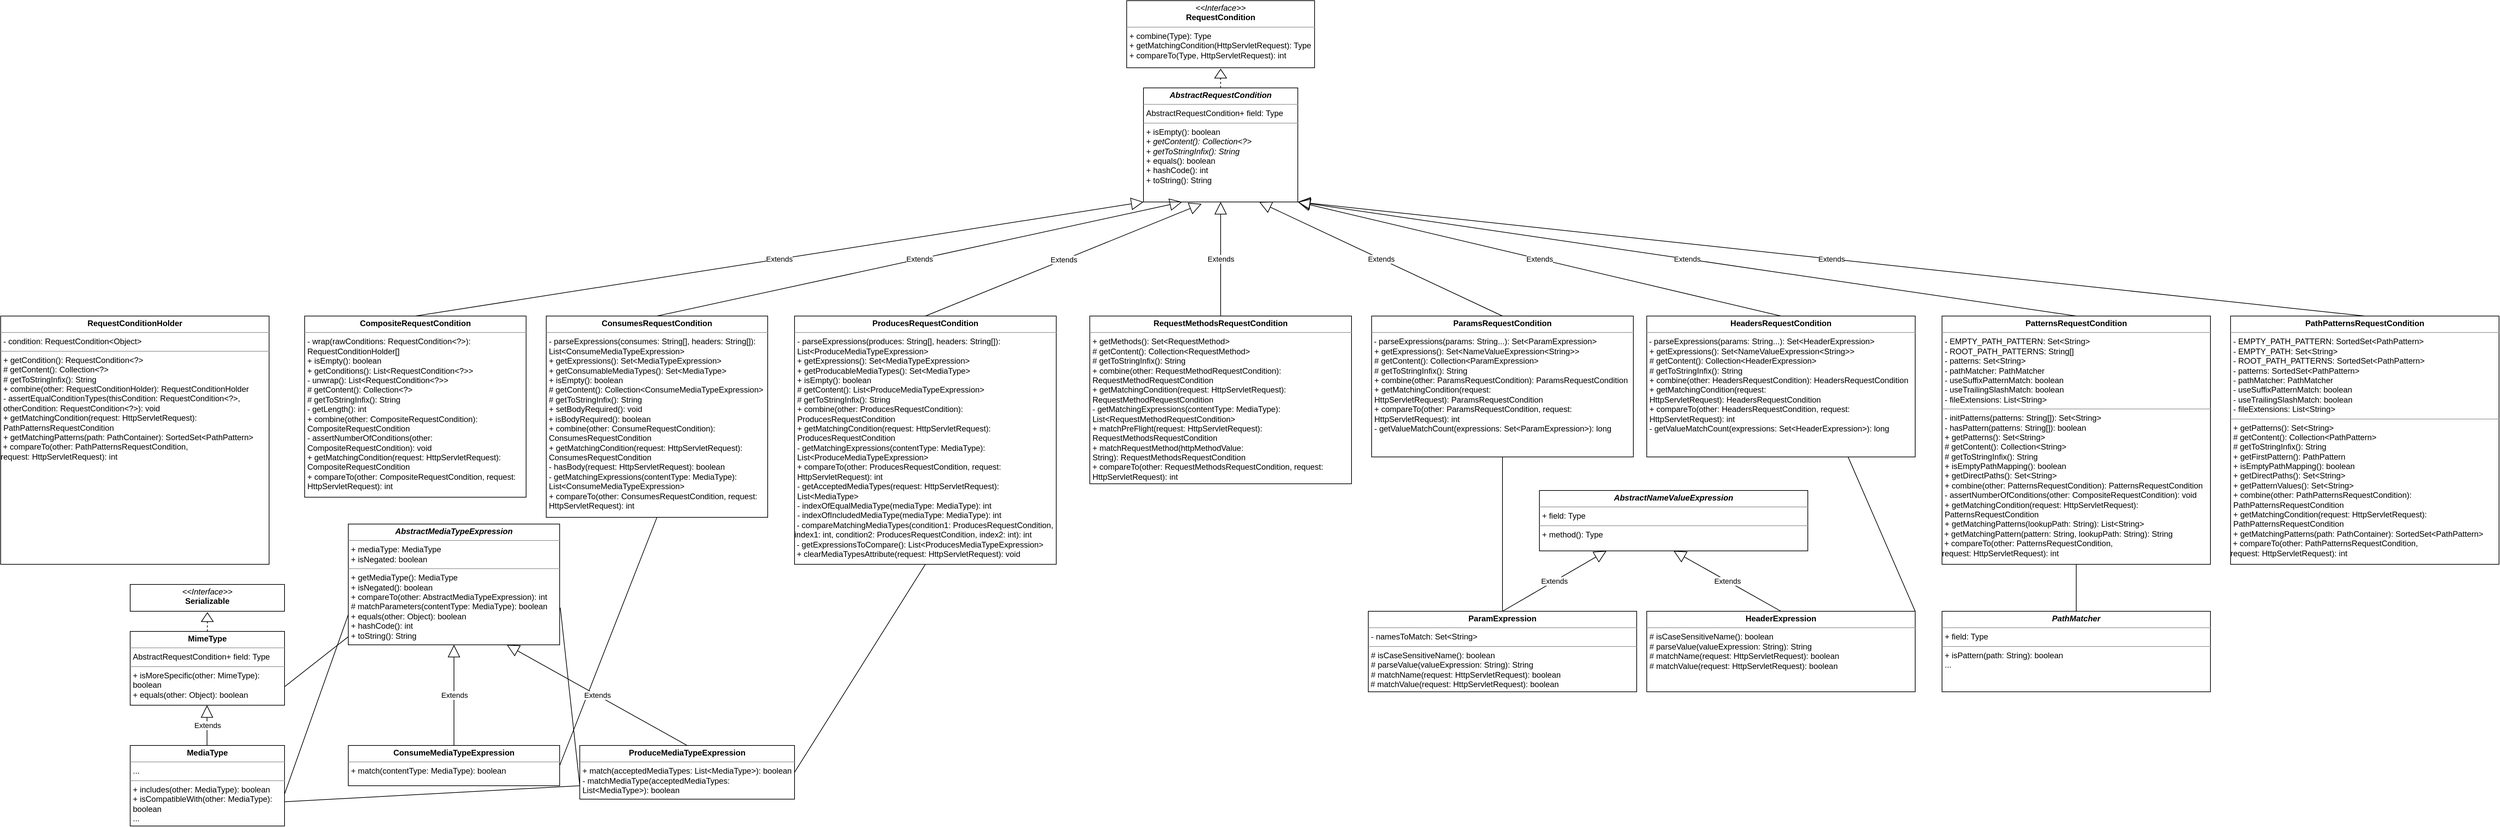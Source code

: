 <mxfile version="21.1.5" type="github">
  <diagram id="C5RBs43oDa-KdzZeNtuy" name="Page-1">
    <mxGraphModel dx="1827" dy="554" grid="1" gridSize="10" guides="1" tooltips="1" connect="1" arrows="1" fold="1" page="1" pageScale="1" pageWidth="827" pageHeight="1169" math="0" shadow="0">
      <root>
        <mxCell id="WIyWlLk6GJQsqaUBKTNV-0" />
        <mxCell id="WIyWlLk6GJQsqaUBKTNV-1" parent="WIyWlLk6GJQsqaUBKTNV-0" />
        <mxCell id="_jQ9eD4qekJZtNcQ8m0i-5" value="&lt;p style=&quot;margin:0px;margin-top:4px;text-align:center;&quot;&gt;&lt;i&gt;&amp;lt;&amp;lt;Interface&amp;gt;&amp;gt;&lt;/i&gt;&lt;br&gt;&lt;b&gt;RequestCondition&lt;/b&gt;&lt;/p&gt;&lt;hr size=&quot;1&quot;&gt;&lt;p style=&quot;margin:0px;margin-left:4px;&quot;&gt;+ combine(Type): Type&lt;br&gt;+&amp;nbsp;getMatchingCondition&lt;span style=&quot;background-color: initial;&quot;&gt;(HttpServletRequest): Type&lt;/span&gt;&lt;/p&gt;&lt;p style=&quot;margin:0px;margin-left:4px;&quot;&gt;&lt;span style=&quot;background-color: initial;&quot;&gt;+&amp;nbsp;&lt;/span&gt;compareTo(Type, HttpServletRequest): int&lt;/p&gt;" style="verticalAlign=top;align=left;overflow=fill;fontSize=12;fontFamily=Helvetica;html=1;whiteSpace=wrap;" vertex="1" parent="WIyWlLk6GJQsqaUBKTNV-1">
          <mxGeometry x="1065" y="20" width="280" height="100" as="geometry" />
        </mxCell>
        <mxCell id="_jQ9eD4qekJZtNcQ8m0i-7" value="" style="triangle;whiteSpace=wrap;html=1;rotation=-90;" vertex="1" parent="WIyWlLk6GJQsqaUBKTNV-1">
          <mxGeometry x="1198.43" y="120" width="13.13" height="17.5" as="geometry" />
        </mxCell>
        <mxCell id="_jQ9eD4qekJZtNcQ8m0i-11" value="" style="endArrow=none;dashed=1;html=1;rounded=0;entryX=0;entryY=0.5;entryDx=0;entryDy=0;" edge="1" parent="WIyWlLk6GJQsqaUBKTNV-1" target="_jQ9eD4qekJZtNcQ8m0i-7">
          <mxGeometry width="50" height="50" relative="1" as="geometry">
            <mxPoint x="1205" y="180" as="sourcePoint" />
            <mxPoint x="1215" y="170" as="targetPoint" />
          </mxGeometry>
        </mxCell>
        <mxCell id="_jQ9eD4qekJZtNcQ8m0i-12" value="&lt;p style=&quot;margin:0px;margin-top:4px;text-align:center;&quot;&gt;&lt;b&gt;&lt;i&gt;AbstractRequestCondition&lt;/i&gt;&lt;/b&gt;&lt;/p&gt;&lt;hr size=&quot;1&quot;&gt;&lt;p style=&quot;margin:0px;margin-left:4px;&quot;&gt;AbstractRequestCondition+ field: Type&lt;/p&gt;&lt;hr size=&quot;1&quot;&gt;&lt;p style=&quot;margin:0px;margin-left:4px;&quot;&gt;+&amp;nbsp;isEmpty&lt;span style=&quot;background-color: initial;&quot;&gt;(): boolean&lt;/span&gt;&lt;/p&gt;&lt;p style=&quot;margin:0px;margin-left:4px;&quot;&gt;+ &lt;i&gt;getContent():&amp;nbsp;Collection&amp;lt;?&amp;gt;&lt;/i&gt;&lt;/p&gt;&lt;p style=&quot;margin:0px;margin-left:4px;&quot;&gt;+ &lt;i&gt;getToStringInfix(): String&lt;/i&gt;&lt;/p&gt;&lt;p style=&quot;margin:0px;margin-left:4px;&quot;&gt;+ equals(): boolean&lt;/p&gt;&lt;p style=&quot;margin:0px;margin-left:4px;&quot;&gt;+ hashCode(): int&lt;/p&gt;&lt;p style=&quot;margin:0px;margin-left:4px;&quot;&gt;+ toString(): String&lt;/p&gt;" style="verticalAlign=top;align=left;overflow=fill;fontSize=12;fontFamily=Helvetica;html=1;whiteSpace=wrap;" vertex="1" parent="WIyWlLk6GJQsqaUBKTNV-1">
          <mxGeometry x="1090" y="150" width="230" height="170" as="geometry" />
        </mxCell>
        <mxCell id="_jQ9eD4qekJZtNcQ8m0i-13" value="&lt;p style=&quot;margin:0px;margin-top:4px;text-align:center;&quot;&gt;&lt;b&gt;CompositeRequestCondition&lt;/b&gt;&lt;/p&gt;&lt;hr size=&quot;1&quot;&gt;&lt;p style=&quot;margin:0px;margin-left:4px;&quot;&gt;&lt;/p&gt;&lt;p style=&quot;margin:0px;margin-left:4px;&quot;&gt;- wrap(rawConditions: RequestCondition&amp;lt;?&amp;gt;): RequestConditionHolder[]&lt;/p&gt;&lt;p style=&quot;margin:0px;margin-left:4px;&quot;&gt;+&amp;nbsp;isEmpty&lt;span style=&quot;background-color: initial;&quot;&gt;(): boolean&lt;/span&gt;&lt;/p&gt;&lt;p style=&quot;margin:0px;margin-left:4px;&quot;&gt;&lt;span style=&quot;background-color: initial;&quot;&gt;+ getConditions(): List&amp;lt;RequestCondition&amp;lt;?&amp;gt;&amp;gt;&lt;/span&gt;&lt;/p&gt;&lt;p style=&quot;margin:0px;margin-left:4px;&quot;&gt;&lt;span style=&quot;background-color: initial;&quot;&gt;- unwrap(): List&amp;lt;RequestCondition&amp;lt;?&amp;gt;&amp;gt;&lt;/span&gt;&lt;/p&gt;&lt;p style=&quot;margin:0px;margin-left:4px;&quot;&gt;# getContent():&amp;nbsp;Collection&amp;lt;?&amp;gt;&lt;/p&gt;&lt;p style=&quot;margin:0px;margin-left:4px;&quot;&gt;# getToStringInfix(): String&lt;/p&gt;&lt;p style=&quot;margin:0px;margin-left:4px;&quot;&gt;- getLength(): int&lt;/p&gt;&lt;p style=&quot;margin:0px;margin-left:4px;&quot;&gt;+ combine(other: CompositeRequestCondition&lt;span style=&quot;background-color: initial;&quot;&gt;): CompositeRequestCondition&lt;/span&gt;&lt;/p&gt;&lt;p style=&quot;margin:0px;margin-left:4px;&quot;&gt;- assertNumberOfConditions(other: CompositeRequestCondition): void&lt;/p&gt;&lt;p style=&quot;margin:0px;margin-left:4px;&quot;&gt;+ getMatchingCondition(request: HttpServletRequest): CompositeRequestCondition&lt;/p&gt;&lt;p style=&quot;margin:0px;margin-left:4px;&quot;&gt;+ compareTo(other: CompositeRequestCondition, request: HttpServletRequest): int&lt;/p&gt;" style="verticalAlign=top;align=left;overflow=fill;fontSize=12;fontFamily=Helvetica;html=1;whiteSpace=wrap;" vertex="1" parent="WIyWlLk6GJQsqaUBKTNV-1">
          <mxGeometry x="-160" y="490" width="330" height="270" as="geometry" />
        </mxCell>
        <mxCell id="_jQ9eD4qekJZtNcQ8m0i-14" value="&lt;p style=&quot;margin:0px;margin-top:4px;text-align:center;&quot;&gt;&lt;b&gt;ConsumesRequestCondition&lt;/b&gt;&lt;/p&gt;&lt;hr size=&quot;1&quot;&gt;&lt;p style=&quot;margin:0px;margin-left:4px;&quot;&gt;&lt;/p&gt;&lt;p style=&quot;margin:0px;margin-left:4px;&quot;&gt;- parseExpressions(consumes: String[], headers: String[]): List&amp;lt;ConsumeMediaTypeExpression&amp;gt;&lt;/p&gt;&lt;p style=&quot;margin:0px;margin-left:4px;&quot;&gt;+ getExpressions(): Set&amp;lt;MediaTypeExpression&amp;gt;&lt;/p&gt;&lt;p style=&quot;margin:0px;margin-left:4px;&quot;&gt;+ getConsumableMediaTypes(): Set&amp;lt;MediaType&amp;gt;&lt;/p&gt;&lt;p style=&quot;margin:0px;margin-left:4px;&quot;&gt;+&amp;nbsp;isEmpty&lt;span style=&quot;background-color: initial;&quot;&gt;(): boolean&lt;/span&gt;&lt;/p&gt;&lt;p style=&quot;margin:0px;margin-left:4px;&quot;&gt;# getContent():&amp;nbsp;Collection&amp;lt;ConsumeMediaTypeExpression&amp;gt;&lt;/p&gt;&lt;p style=&quot;margin:0px;margin-left:4px;&quot;&gt;# getToStringInfix(): String&lt;/p&gt;&lt;p style=&quot;margin:0px;margin-left:4px;&quot;&gt;+ setBodyRequired(): void&lt;/p&gt;&amp;nbsp;+ isBodyRequired(): boolean&lt;br&gt;&lt;p style=&quot;margin:0px;margin-left:4px;&quot;&gt;+ combine(other: ConsumeRequestCondition): ConsumesRequestCondition&lt;/p&gt;&lt;p style=&quot;margin:0px;margin-left:4px;&quot;&gt;+ getMatchingCondition(request: HttpServletRequest): ConsumesRequestCondition&lt;/p&gt;&lt;p style=&quot;margin:0px;margin-left:4px;&quot;&gt;- hasBody(request: HttpServletRequest): boolean&lt;/p&gt;&lt;p style=&quot;margin:0px;margin-left:4px;&quot;&gt;- getMatchingExpressions(contentType: MediaType): List&amp;lt;ConsumeMediaTypeExpression&amp;gt;&lt;/p&gt;&lt;p style=&quot;margin:0px;margin-left:4px;&quot;&gt;+ compareTo(other: ConsumesRequestCondition, request: HttpServletRequest): int&lt;/p&gt;" style="verticalAlign=top;align=left;overflow=fill;fontSize=12;fontFamily=Helvetica;html=1;whiteSpace=wrap;" vertex="1" parent="WIyWlLk6GJQsqaUBKTNV-1">
          <mxGeometry x="200" y="490" width="330" height="300" as="geometry" />
        </mxCell>
        <mxCell id="_jQ9eD4qekJZtNcQ8m0i-15" value="&lt;p style=&quot;margin:0px;margin-top:4px;text-align:center;&quot;&gt;&lt;b&gt;ProducesRequestCondition&lt;/b&gt;&lt;/p&gt;&lt;hr size=&quot;1&quot;&gt;&lt;p style=&quot;margin:0px;margin-left:4px;&quot;&gt;&lt;/p&gt;&lt;p style=&quot;margin:0px;margin-left:4px;&quot;&gt;- parseExpressions(produces: String[], headers: String[]): List&amp;lt;ProduceMediaTypeExpression&amp;gt;&lt;/p&gt;&lt;p style=&quot;margin:0px;margin-left:4px;&quot;&gt;+ getExpressions(): Set&amp;lt;MediaTypeExpression&amp;gt;&lt;/p&gt;&lt;p style=&quot;margin:0px;margin-left:4px;&quot;&gt;+ getProducableMediaTypes(): Set&amp;lt;MediaType&amp;gt;&lt;/p&gt;&lt;p style=&quot;margin:0px;margin-left:4px;&quot;&gt;+&amp;nbsp;isEmpty&lt;span style=&quot;background-color: initial;&quot;&gt;(): boolean&lt;/span&gt;&lt;/p&gt;&lt;p style=&quot;margin:0px;margin-left:4px;&quot;&gt;# getContent():&amp;nbsp;List&amp;lt;ProduceMediaTypeExpression&amp;gt;&lt;/p&gt;&lt;p style=&quot;margin:0px;margin-left:4px;&quot;&gt;# getToStringInfix(): String&lt;/p&gt;&lt;p style=&quot;margin:0px;margin-left:4px;&quot;&gt;+ combine(other: ProducesRequestCondition): ProducesRequestCondition&lt;/p&gt;&lt;p style=&quot;margin:0px;margin-left:4px;&quot;&gt;+ getMatchingCondition(request: HttpServletRequest): ProducesRequestCondition&lt;/p&gt;&lt;p style=&quot;margin:0px;margin-left:4px;&quot;&gt;&lt;span style=&quot;background-color: initial;&quot;&gt;- getMatchingExpressions(contentType: MediaType): List&amp;lt;ProduceMediaTypeExpression&amp;gt;&lt;/span&gt;&lt;br&gt;&lt;/p&gt;&lt;p style=&quot;margin:0px;margin-left:4px;&quot;&gt;+ compareTo(other: ProducesRequestCondition, request: HttpServletRequest): int&lt;/p&gt;&lt;p style=&quot;margin:0px;margin-left:4px;&quot;&gt;- getAcceptedMediaTypes(request: HttpServletRequest): List&amp;lt;MediaType&amp;gt;&lt;/p&gt;&lt;p style=&quot;margin:0px;margin-left:4px;&quot;&gt;- indexOfEqualMediaType(mediaType: MediaType): int&lt;/p&gt;&lt;p style=&quot;margin:0px;margin-left:4px;&quot;&gt;- indexOfIncludedMediaType(mediaType: MediaType): int&lt;/p&gt;&amp;nbsp;- compareMatchingMediaTypes(condition1: ProducesRequestCondition, index1: int, condition2: ProducesRequestCondition, index2: int): int&lt;br&gt;&amp;nbsp;-&amp;nbsp;getExpressionsToCompare(): List&amp;lt;ProducesMediaTypeExpression&amp;gt;&lt;br&gt;&amp;nbsp;+&amp;nbsp;clearMediaTypesAttribute(request: HttpServletRequest): void" style="verticalAlign=top;align=left;overflow=fill;fontSize=12;fontFamily=Helvetica;html=1;whiteSpace=wrap;" vertex="1" parent="WIyWlLk6GJQsqaUBKTNV-1">
          <mxGeometry x="570" y="490" width="390" height="370" as="geometry" />
        </mxCell>
        <mxCell id="_jQ9eD4qekJZtNcQ8m0i-16" value="&lt;p style=&quot;margin:0px;margin-top:4px;text-align:center;&quot;&gt;&lt;b&gt;RequestMethodsRequestCondition&lt;/b&gt;&lt;/p&gt;&lt;hr size=&quot;1&quot;&gt;&lt;p style=&quot;margin:0px;margin-left:4px;&quot;&gt;&lt;/p&gt;&lt;p style=&quot;margin:0px;margin-left:4px;&quot;&gt;+ getMethods(): Set&amp;lt;RequestMethod&amp;gt;&lt;/p&gt;&lt;p style=&quot;margin:0px;margin-left:4px;&quot;&gt;# getContent():&amp;nbsp;Collection&amp;lt;RequestMethod&amp;gt;&lt;/p&gt;&lt;p style=&quot;margin:0px;margin-left:4px;&quot;&gt;# getToStringInfix(): String&lt;/p&gt;&lt;p style=&quot;margin:0px;margin-left:4px;&quot;&gt;+ combine(other: RequestMethodRequestCondition): RequestMethodRequestCondition&lt;/p&gt;&lt;p style=&quot;margin:0px;margin-left:4px;&quot;&gt;+ getMatchingCondition(request: HttpServletRequest): RequestMethodRequestCondition&lt;/p&gt;&lt;p style=&quot;margin:0px;margin-left:4px;&quot;&gt;&lt;span style=&quot;background-color: initial;&quot;&gt;- getMatchingExpressions(contentType: MediaType): List&amp;lt;RequestMethodRequestCondition&amp;gt;&lt;/span&gt;&lt;br&gt;&lt;/p&gt;&lt;p style=&quot;margin:0px;margin-left:4px;&quot;&gt;&lt;span style=&quot;background-color: initial;&quot;&gt;+&amp;nbsp;&lt;/span&gt;matchPreFlight(request: HttpServletRequest): RequestMethodsRequestCondition&lt;/p&gt;&lt;p style=&quot;margin:0px;margin-left:4px;&quot;&gt;+ matchRequestMethod(httpMethodValue: String):&amp;nbsp;RequestMethodsRequestCondition&lt;/p&gt;&lt;p style=&quot;margin:0px;margin-left:4px;&quot;&gt;+ compareTo(other:&amp;nbsp;RequestMethodsRequestCondition&lt;span style=&quot;background-color: initial;&quot;&gt;, request: HttpServletRequest): int&lt;/span&gt;&lt;/p&gt;&lt;p style=&quot;margin:0px;margin-left:4px;&quot;&gt;&lt;/p&gt;" style="verticalAlign=top;align=left;overflow=fill;fontSize=12;fontFamily=Helvetica;html=1;whiteSpace=wrap;" vertex="1" parent="WIyWlLk6GJQsqaUBKTNV-1">
          <mxGeometry x="1010" y="490" width="390" height="250" as="geometry" />
        </mxCell>
        <mxCell id="_jQ9eD4qekJZtNcQ8m0i-17" value="&lt;p style=&quot;margin:0px;margin-top:4px;text-align:center;&quot;&gt;&lt;b&gt;ParamsRequestCondition&lt;/b&gt;&lt;/p&gt;&lt;hr size=&quot;1&quot;&gt;&lt;p style=&quot;margin:0px;margin-left:4px;&quot;&gt;&lt;/p&gt;&amp;nbsp;- parseExpressions(params: String...): Set&amp;lt;ParamExpression&amp;gt;&lt;p style=&quot;margin:0px;margin-left:4px;&quot;&gt;+ getExpressions(): Set&amp;lt;NameValueExpression&amp;lt;String&amp;gt;&lt;span style=&quot;background-color: initial;&quot;&gt;&amp;gt;&lt;/span&gt;&lt;/p&gt;&lt;p style=&quot;margin:0px;margin-left:4px;&quot;&gt;# getContent():&amp;nbsp;Collection&amp;lt;ParamExpression&lt;span style=&quot;background-color: initial;&quot;&gt;&amp;gt;&lt;/span&gt;&lt;/p&gt;&lt;p style=&quot;margin:0px;margin-left:4px;&quot;&gt;# getToStringInfix(): String&lt;/p&gt;&lt;p style=&quot;margin:0px;margin-left:4px;&quot;&gt;+ combine(other:&amp;nbsp;ParamsRequestCondition&lt;span style=&quot;background-color: initial;&quot;&gt;):&amp;nbsp;&lt;/span&gt;ParamsRequestCondition&lt;/p&gt;&lt;p style=&quot;margin:0px;margin-left:4px;&quot;&gt;+ getMatchingCondition(request: HttpServletRequest):&amp;nbsp;ParamsRequestCondition&lt;/p&gt;&lt;p style=&quot;margin:0px;margin-left:4px;&quot;&gt;+ compareTo(other:&amp;nbsp;ParamsRequestCondition&lt;span style=&quot;background-color: initial;&quot;&gt;, request: HttpServletRequest): int&lt;/span&gt;&lt;/p&gt;&lt;p style=&quot;margin:0px;margin-left:4px;&quot;&gt;&lt;span style=&quot;background-color: initial;&quot;&gt;- getValueMatchCount(expressions: Set&amp;lt;ParamExpression&amp;gt;): long&lt;/span&gt;&lt;/p&gt;&lt;p style=&quot;margin:0px;margin-left:4px;&quot;&gt;&lt;/p&gt;" style="verticalAlign=top;align=left;overflow=fill;fontSize=12;fontFamily=Helvetica;html=1;whiteSpace=wrap;" vertex="1" parent="WIyWlLk6GJQsqaUBKTNV-1">
          <mxGeometry x="1430" y="490" width="390" height="210" as="geometry" />
        </mxCell>
        <mxCell id="_jQ9eD4qekJZtNcQ8m0i-18" value="&lt;p style=&quot;margin:0px;margin-top:4px;text-align:center;&quot;&gt;&lt;b&gt;HeadersRequestCondition&lt;/b&gt;&lt;/p&gt;&lt;hr size=&quot;1&quot;&gt;&lt;p style=&quot;margin:0px;margin-left:4px;&quot;&gt;&lt;/p&gt;&amp;nbsp;- parseExpressions(params: String...): Set&amp;lt;HeaderExpression&lt;span style=&quot;background-color: initial;&quot;&gt;&amp;gt;&lt;/span&gt;&lt;br&gt;&lt;p style=&quot;margin:0px;margin-left:4px;&quot;&gt;+ getExpressions(): Set&amp;lt;NameValueExpression&amp;lt;String&amp;gt;&lt;span style=&quot;background-color: initial;&quot;&gt;&amp;gt;&lt;/span&gt;&lt;/p&gt;&lt;p style=&quot;margin:0px;margin-left:4px;&quot;&gt;# getContent():&amp;nbsp;Collection&amp;lt;HeaderExpression&lt;span style=&quot;background-color: initial;&quot;&gt;&amp;gt;&lt;/span&gt;&lt;/p&gt;&lt;p style=&quot;margin:0px;margin-left:4px;&quot;&gt;# getToStringInfix(): String&lt;/p&gt;&lt;p style=&quot;margin:0px;margin-left:4px;&quot;&gt;+ combine(other:&amp;nbsp;HeadersRequestCondition&lt;span style=&quot;background-color: initial;&quot;&gt;):&amp;nbsp;&lt;/span&gt;HeadersRequestCondition&lt;/p&gt;&lt;p style=&quot;margin:0px;margin-left:4px;&quot;&gt;+ getMatchingCondition(request: HttpServletRequest):&amp;nbsp;HeadersRequestCondition&lt;/p&gt;&lt;p style=&quot;margin:0px;margin-left:4px;&quot;&gt;+ compareTo(other:&amp;nbsp;HeadersRequestCondition&lt;span style=&quot;background-color: initial;&quot;&gt;, request: HttpServletRequest): int&lt;/span&gt;&lt;/p&gt;&lt;p style=&quot;margin:0px;margin-left:4px;&quot;&gt;&lt;span style=&quot;background-color: initial;&quot;&gt;- getValueMatchCount(expressions: Set&amp;lt;HeaderExpression&amp;gt;): long&lt;/span&gt;&lt;/p&gt;&lt;p style=&quot;margin:0px;margin-left:4px;&quot;&gt;&lt;/p&gt;" style="verticalAlign=top;align=left;overflow=fill;fontSize=12;fontFamily=Helvetica;html=1;whiteSpace=wrap;" vertex="1" parent="WIyWlLk6GJQsqaUBKTNV-1">
          <mxGeometry x="1840" y="490" width="400" height="210" as="geometry" />
        </mxCell>
        <mxCell id="_jQ9eD4qekJZtNcQ8m0i-21" value="&lt;p style=&quot;margin:0px;margin-top:4px;text-align:center;&quot;&gt;&lt;b&gt;&lt;i&gt;AbstractNameValueExpression&lt;/i&gt;&lt;/b&gt;&lt;/p&gt;&lt;hr size=&quot;1&quot;&gt;&lt;p style=&quot;margin:0px;margin-left:4px;&quot;&gt;+ field: Type&lt;/p&gt;&lt;hr size=&quot;1&quot;&gt;&lt;p style=&quot;margin:0px;margin-left:4px;&quot;&gt;+ method(): Type&lt;/p&gt;" style="verticalAlign=top;align=left;overflow=fill;fontSize=12;fontFamily=Helvetica;html=1;whiteSpace=wrap;" vertex="1" parent="WIyWlLk6GJQsqaUBKTNV-1">
          <mxGeometry x="1680" y="750" width="400" height="90" as="geometry" />
        </mxCell>
        <mxCell id="_jQ9eD4qekJZtNcQ8m0i-23" value="Extends" style="endArrow=block;endSize=16;endFill=0;html=1;rounded=0;entryX=0.5;entryY=1;entryDx=0;entryDy=0;exitX=0.5;exitY=0;exitDx=0;exitDy=0;" edge="1" parent="WIyWlLk6GJQsqaUBKTNV-1" source="_jQ9eD4qekJZtNcQ8m0i-57" target="_jQ9eD4qekJZtNcQ8m0i-21">
          <mxGeometry width="160" relative="1" as="geometry">
            <mxPoint x="2040" y="220" as="sourcePoint" />
            <mxPoint x="2040" y="210" as="targetPoint" />
          </mxGeometry>
        </mxCell>
        <mxCell id="_jQ9eD4qekJZtNcQ8m0i-24" value="" style="endArrow=none;html=1;rounded=0;exitX=1;exitY=0;exitDx=0;exitDy=0;entryX=0.75;entryY=1;entryDx=0;entryDy=0;" edge="1" parent="WIyWlLk6GJQsqaUBKTNV-1" source="_jQ9eD4qekJZtNcQ8m0i-57" target="_jQ9eD4qekJZtNcQ8m0i-18">
          <mxGeometry width="50" height="50" relative="1" as="geometry">
            <mxPoint x="2040" y="340" as="sourcePoint" />
            <mxPoint x="1980" y="180" as="targetPoint" />
          </mxGeometry>
        </mxCell>
        <mxCell id="_jQ9eD4qekJZtNcQ8m0i-25" value="&lt;p style=&quot;margin:0px;margin-top:4px;text-align:center;&quot;&gt;&lt;b&gt;&lt;i&gt;AbstractMediaTypeExpression&lt;/i&gt;&lt;/b&gt;&lt;/p&gt;&lt;hr size=&quot;1&quot;&gt;&lt;p style=&quot;margin:0px;margin-left:4px;&quot;&gt;+ mediaType: MediaType&lt;/p&gt;&lt;p style=&quot;margin:0px;margin-left:4px;&quot;&gt;+ isNegated: boolean&lt;/p&gt;&lt;hr size=&quot;1&quot;&gt;&lt;p style=&quot;margin:0px;margin-left:4px;&quot;&gt;+ getMediaType(): MediaType&lt;/p&gt;&lt;p style=&quot;margin:0px;margin-left:4px;&quot;&gt;+ isNegated(): boolean&lt;/p&gt;&lt;p style=&quot;margin:0px;margin-left:4px;&quot;&gt;+ compareTo(other: AbstractMediaTypeExpression&lt;span style=&quot;background-color: initial;&quot;&gt;): int&lt;/span&gt;&lt;/p&gt;&lt;p style=&quot;margin:0px;margin-left:4px;&quot;&gt;&lt;span style=&quot;background-color: initial;&quot;&gt;# matchParameters(contentType: MediaType): boolean&lt;/span&gt;&lt;/p&gt;&lt;p style=&quot;margin:0px;margin-left:4px;&quot;&gt;&lt;span style=&quot;background-color: initial;&quot;&gt;+ equals(other: Object): boolean&lt;/span&gt;&lt;/p&gt;&lt;p style=&quot;margin:0px;margin-left:4px;&quot;&gt;&lt;span style=&quot;background-color: initial;&quot;&gt;+ hashCode(): int&lt;/span&gt;&lt;/p&gt;&lt;p style=&quot;margin:0px;margin-left:4px;&quot;&gt;&lt;span style=&quot;background-color: initial;&quot;&gt;+ toString(): String&lt;/span&gt;&lt;/p&gt;" style="verticalAlign=top;align=left;overflow=fill;fontSize=12;fontFamily=Helvetica;html=1;whiteSpace=wrap;" vertex="1" parent="WIyWlLk6GJQsqaUBKTNV-1">
          <mxGeometry x="-95" y="800" width="315" height="180" as="geometry" />
        </mxCell>
        <mxCell id="_jQ9eD4qekJZtNcQ8m0i-26" value="&lt;p style=&quot;margin:0px;margin-top:4px;text-align:center;&quot;&gt;&lt;b&gt;ConsumeMediaTypeExpression&lt;/b&gt;&lt;/p&gt;&lt;hr size=&quot;1&quot;&gt;&lt;p style=&quot;margin:0px;margin-left:4px;&quot;&gt;+ match(contentType: MediaType): boolean&lt;/p&gt;" style="verticalAlign=top;align=left;overflow=fill;fontSize=12;fontFamily=Helvetica;html=1;whiteSpace=wrap;" vertex="1" parent="WIyWlLk6GJQsqaUBKTNV-1">
          <mxGeometry x="-95" y="1130" width="315" height="60" as="geometry" />
        </mxCell>
        <mxCell id="_jQ9eD4qekJZtNcQ8m0i-27" value="Extends" style="endArrow=block;endSize=16;endFill=0;html=1;rounded=0;entryX=0.5;entryY=1;entryDx=0;entryDy=0;exitX=0.5;exitY=0;exitDx=0;exitDy=0;" edge="1" parent="WIyWlLk6GJQsqaUBKTNV-1" source="_jQ9eD4qekJZtNcQ8m0i-26" target="_jQ9eD4qekJZtNcQ8m0i-25">
          <mxGeometry width="160" relative="1" as="geometry">
            <mxPoint x="-55" y="1030" as="sourcePoint" />
            <mxPoint x="105" y="1030" as="targetPoint" />
          </mxGeometry>
        </mxCell>
        <mxCell id="_jQ9eD4qekJZtNcQ8m0i-28" value="&lt;p style=&quot;margin:0px;margin-top:4px;text-align:center;&quot;&gt;&lt;i&gt;&amp;lt;&amp;lt;Interface&amp;gt;&amp;gt;&lt;/i&gt;&lt;br&gt;&lt;b&gt;Serializable&lt;/b&gt;&lt;/p&gt;" style="verticalAlign=top;align=left;overflow=fill;fontSize=12;fontFamily=Helvetica;html=1;whiteSpace=wrap;" vertex="1" parent="WIyWlLk6GJQsqaUBKTNV-1">
          <mxGeometry x="-420" y="890" width="230" height="40" as="geometry" />
        </mxCell>
        <mxCell id="_jQ9eD4qekJZtNcQ8m0i-29" value="" style="triangle;whiteSpace=wrap;html=1;rotation=-90;" vertex="1" parent="WIyWlLk6GJQsqaUBKTNV-1">
          <mxGeometry x="-311.57" y="930" width="13.13" height="17.5" as="geometry" />
        </mxCell>
        <mxCell id="_jQ9eD4qekJZtNcQ8m0i-30" value="" style="endArrow=none;dashed=1;html=1;rounded=0;entryX=0;entryY=0.5;entryDx=0;entryDy=0;" edge="1" parent="WIyWlLk6GJQsqaUBKTNV-1" target="_jQ9eD4qekJZtNcQ8m0i-29">
          <mxGeometry width="50" height="50" relative="1" as="geometry">
            <mxPoint x="-305" y="990" as="sourcePoint" />
            <mxPoint x="-295" y="980" as="targetPoint" />
          </mxGeometry>
        </mxCell>
        <mxCell id="_jQ9eD4qekJZtNcQ8m0i-31" value="&lt;p style=&quot;margin:0px;margin-top:4px;text-align:center;&quot;&gt;&lt;b&gt;MimeType&lt;/b&gt;&lt;/p&gt;&lt;hr size=&quot;1&quot;&gt;&lt;p style=&quot;margin:0px;margin-left:4px;&quot;&gt;AbstractRequestCondition+ field: Type&lt;/p&gt;&lt;hr size=&quot;1&quot;&gt;&lt;p style=&quot;margin:0px;margin-left:4px;&quot;&gt;+ isMoreSpecific(other: MimeType): boolean&lt;br&gt;&lt;/p&gt;&lt;p style=&quot;margin:0px;margin-left:4px;&quot;&gt;+ equals(other: Object): boolean&lt;/p&gt;" style="verticalAlign=top;align=left;overflow=fill;fontSize=12;fontFamily=Helvetica;html=1;whiteSpace=wrap;" vertex="1" parent="WIyWlLk6GJQsqaUBKTNV-1">
          <mxGeometry x="-420" y="960" width="230" height="110" as="geometry" />
        </mxCell>
        <mxCell id="_jQ9eD4qekJZtNcQ8m0i-32" value="&lt;p style=&quot;margin:0px;margin-top:4px;text-align:center;&quot;&gt;&lt;b&gt;MediaType&lt;/b&gt;&lt;/p&gt;&lt;hr size=&quot;1&quot;&gt;&lt;p style=&quot;margin:0px;margin-left:4px;&quot;&gt;...&lt;/p&gt;&lt;hr size=&quot;1&quot;&gt;&lt;p style=&quot;margin:0px;margin-left:4px;&quot;&gt;+ includes(other: MediaType): boolean&lt;br&gt;&lt;/p&gt;&lt;p style=&quot;margin:0px;margin-left:4px;&quot;&gt;+ isCompatibleWith(other: MediaType): boolean&lt;/p&gt;&lt;p style=&quot;margin:0px;margin-left:4px;&quot;&gt;...&lt;/p&gt;" style="verticalAlign=top;align=left;overflow=fill;fontSize=12;fontFamily=Helvetica;html=1;whiteSpace=wrap;" vertex="1" parent="WIyWlLk6GJQsqaUBKTNV-1">
          <mxGeometry x="-420" y="1130" width="230" height="120" as="geometry" />
        </mxCell>
        <mxCell id="_jQ9eD4qekJZtNcQ8m0i-33" value="Extends" style="endArrow=block;endSize=16;endFill=0;html=1;rounded=0;entryX=0.5;entryY=1;entryDx=0;entryDy=0;exitX=0.5;exitY=0;exitDx=0;exitDy=0;" edge="1" parent="WIyWlLk6GJQsqaUBKTNV-1">
          <mxGeometry width="160" relative="1" as="geometry">
            <mxPoint x="-305.5" y="1130" as="sourcePoint" />
            <mxPoint x="-305.5" y="1070" as="targetPoint" />
          </mxGeometry>
        </mxCell>
        <mxCell id="_jQ9eD4qekJZtNcQ8m0i-34" value="" style="endArrow=none;html=1;rounded=0;entryX=0;entryY=0.75;entryDx=0;entryDy=0;exitX=0.999;exitY=0.609;exitDx=0;exitDy=0;exitPerimeter=0;" edge="1" parent="WIyWlLk6GJQsqaUBKTNV-1" source="_jQ9eD4qekJZtNcQ8m0i-32" target="_jQ9eD4qekJZtNcQ8m0i-25">
          <mxGeometry width="50" height="50" relative="1" as="geometry">
            <mxPoint x="-305" y="990" as="sourcePoint" />
            <mxPoint x="-255" y="940" as="targetPoint" />
          </mxGeometry>
        </mxCell>
        <mxCell id="_jQ9eD4qekJZtNcQ8m0i-35" value="" style="endArrow=none;html=1;rounded=0;entryX=0;entryY=0.933;entryDx=0;entryDy=0;entryPerimeter=0;exitX=1;exitY=0.75;exitDx=0;exitDy=0;" edge="1" parent="WIyWlLk6GJQsqaUBKTNV-1" source="_jQ9eD4qekJZtNcQ8m0i-31" target="_jQ9eD4qekJZtNcQ8m0i-25">
          <mxGeometry width="50" height="50" relative="1" as="geometry">
            <mxPoint x="-305" y="990" as="sourcePoint" />
            <mxPoint x="-255" y="940" as="targetPoint" />
          </mxGeometry>
        </mxCell>
        <mxCell id="_jQ9eD4qekJZtNcQ8m0i-36" value="" style="endArrow=none;html=1;rounded=0;entryX=0.5;entryY=1;entryDx=0;entryDy=0;exitX=1;exitY=0.5;exitDx=0;exitDy=0;" edge="1" parent="WIyWlLk6GJQsqaUBKTNV-1" source="_jQ9eD4qekJZtNcQ8m0i-26" target="_jQ9eD4qekJZtNcQ8m0i-14">
          <mxGeometry width="50" height="50" relative="1" as="geometry">
            <mxPoint x="260" y="1100" as="sourcePoint" />
            <mxPoint x="310" y="1050" as="targetPoint" />
          </mxGeometry>
        </mxCell>
        <mxCell id="_jQ9eD4qekJZtNcQ8m0i-38" value="&lt;p style=&quot;margin:0px;margin-top:4px;text-align:center;&quot;&gt;&lt;b&gt;ProduceMediaTypeExpression&lt;/b&gt;&lt;/p&gt;&lt;hr size=&quot;1&quot;&gt;&lt;p style=&quot;margin:0px;margin-left:4px;&quot;&gt;+ match(acceptedMediaTypes: List&amp;lt;MediaType&amp;gt;): boolean&lt;/p&gt;&lt;p style=&quot;margin:0px;margin-left:4px;&quot;&gt;- matchMediaType(acceptedMediaTypes: List&amp;lt;MediaType&amp;gt;): boolean&lt;/p&gt;" style="verticalAlign=top;align=left;overflow=fill;fontSize=12;fontFamily=Helvetica;html=1;whiteSpace=wrap;" vertex="1" parent="WIyWlLk6GJQsqaUBKTNV-1">
          <mxGeometry x="250" y="1130" width="320" height="80" as="geometry" />
        </mxCell>
        <mxCell id="_jQ9eD4qekJZtNcQ8m0i-39" value="" style="endArrow=none;html=1;rounded=0;entryX=0;entryY=0.75;entryDx=0;entryDy=0;exitX=1.003;exitY=0.699;exitDx=0;exitDy=0;exitPerimeter=0;" edge="1" parent="WIyWlLk6GJQsqaUBKTNV-1" source="_jQ9eD4qekJZtNcQ8m0i-32" target="_jQ9eD4qekJZtNcQ8m0i-38">
          <mxGeometry width="50" height="50" relative="1" as="geometry">
            <mxPoint x="-50" y="1050" as="sourcePoint" />
            <mxPoint y="1000" as="targetPoint" />
          </mxGeometry>
        </mxCell>
        <mxCell id="_jQ9eD4qekJZtNcQ8m0i-40" value="" style="endArrow=none;html=1;rounded=0;entryX=0;entryY=0.75;entryDx=0;entryDy=0;exitX=1.003;exitY=0.693;exitDx=0;exitDy=0;exitPerimeter=0;" edge="1" parent="WIyWlLk6GJQsqaUBKTNV-1" source="_jQ9eD4qekJZtNcQ8m0i-25" target="_jQ9eD4qekJZtNcQ8m0i-38">
          <mxGeometry width="50" height="50" relative="1" as="geometry">
            <mxPoint x="-50" y="1050" as="sourcePoint" />
            <mxPoint y="1000" as="targetPoint" />
          </mxGeometry>
        </mxCell>
        <mxCell id="_jQ9eD4qekJZtNcQ8m0i-41" value="Extends" style="endArrow=block;endSize=16;endFill=0;html=1;rounded=0;entryX=0.75;entryY=1;entryDx=0;entryDy=0;exitX=0.5;exitY=0;exitDx=0;exitDy=0;" edge="1" parent="WIyWlLk6GJQsqaUBKTNV-1" source="_jQ9eD4qekJZtNcQ8m0i-38" target="_jQ9eD4qekJZtNcQ8m0i-25">
          <mxGeometry width="160" relative="1" as="geometry">
            <mxPoint x="73" y="1090" as="sourcePoint" />
            <mxPoint x="73" y="1020" as="targetPoint" />
          </mxGeometry>
        </mxCell>
        <mxCell id="_jQ9eD4qekJZtNcQ8m0i-42" value="" style="endArrow=none;html=1;rounded=0;entryX=0.5;entryY=1;entryDx=0;entryDy=0;exitX=1;exitY=0.5;exitDx=0;exitDy=0;" edge="1" parent="WIyWlLk6GJQsqaUBKTNV-1" source="_jQ9eD4qekJZtNcQ8m0i-38" target="_jQ9eD4qekJZtNcQ8m0i-15">
          <mxGeometry width="50" height="50" relative="1" as="geometry">
            <mxPoint x="340" y="970" as="sourcePoint" />
            <mxPoint x="390" y="920" as="targetPoint" />
          </mxGeometry>
        </mxCell>
        <mxCell id="_jQ9eD4qekJZtNcQ8m0i-44" value="Extends" style="endArrow=block;endSize=16;endFill=0;html=1;rounded=0;entryX=0.25;entryY=1;entryDx=0;entryDy=0;exitX=0.5;exitY=0;exitDx=0;exitDy=0;" edge="1" parent="WIyWlLk6GJQsqaUBKTNV-1" source="_jQ9eD4qekJZtNcQ8m0i-58" target="_jQ9eD4qekJZtNcQ8m0i-21">
          <mxGeometry width="160" relative="1" as="geometry">
            <mxPoint x="1625" y="220" as="sourcePoint" />
            <mxPoint x="2050" y="160" as="targetPoint" />
          </mxGeometry>
        </mxCell>
        <mxCell id="_jQ9eD4qekJZtNcQ8m0i-47" value="&lt;p style=&quot;margin:0px;margin-top:4px;text-align:center;&quot;&gt;&lt;b style=&quot;&quot;&gt;PatternsRequestCondition&lt;/b&gt;&lt;/p&gt;&lt;hr size=&quot;1&quot;&gt;&lt;p style=&quot;margin:0px;margin-left:4px;&quot;&gt;- EMPTY_PATH_PATTERN: Set&amp;lt;String&amp;gt;&lt;/p&gt;&lt;p style=&quot;margin:0px;margin-left:4px;&quot;&gt;- ROOT_PATH_PATTERNS: String[]&lt;/p&gt;&lt;p style=&quot;margin:0px;margin-left:4px;&quot;&gt;- patterns: Set&amp;lt;String&amp;gt;&lt;/p&gt;&lt;p style=&quot;margin:0px;margin-left:4px;&quot;&gt;- pathMatcher: PathMatcher&lt;/p&gt;&lt;p style=&quot;margin:0px;margin-left:4px;&quot;&gt;- useSuffixPatternMatch: boolean&lt;/p&gt;&lt;p style=&quot;margin:0px;margin-left:4px;&quot;&gt;- useTrailingSlashMatch: boolean&lt;/p&gt;&lt;p style=&quot;margin:0px;margin-left:4px;&quot;&gt;- fileExtensions: List&amp;lt;String&amp;gt;&lt;/p&gt;&lt;hr size=&quot;1&quot;&gt;&lt;p style=&quot;margin:0px;margin-left:4px;&quot;&gt;- initPatterns(patterns: String[]): Set&amp;lt;String&amp;gt;&lt;/p&gt;&lt;p style=&quot;margin:0px;margin-left:4px;&quot;&gt;- hasPattern(patterns: String[]): boolean&lt;/p&gt;&lt;p style=&quot;margin:0px;margin-left:4px;&quot;&gt;+ getPatterns(): Set&amp;lt;String&amp;gt;&lt;/p&gt;&lt;p style=&quot;border-color: var(--border-color); margin: 0px 0px 0px 4px;&quot;&gt;# getContent():&amp;nbsp;Collection&amp;lt;String&amp;gt;&lt;/p&gt;&lt;p style=&quot;border-color: var(--border-color); margin: 0px 0px 0px 4px;&quot;&gt;# getToStringInfix(): String&lt;/p&gt;&lt;p style=&quot;border-color: var(--border-color); margin: 0px 0px 0px 4px;&quot;&gt;+ isEmptyPathMapping(): boolean&lt;/p&gt;&lt;p style=&quot;border-color: var(--border-color); margin: 0px 0px 0px 4px;&quot;&gt;+ getDirectPaths(): Set&amp;lt;String&amp;gt;&amp;nbsp;&lt;/p&gt;&lt;p style=&quot;border-color: var(--border-color); margin: 0px 0px 0px 4px;&quot;&gt;+ combine(other: PatternsRequestCondition&lt;span style=&quot;background-color: initial; border-color: var(--border-color);&quot;&gt;): PatternsRequestCondition&lt;/span&gt;&lt;/p&gt;&lt;p style=&quot;border-color: var(--border-color); margin: 0px 0px 0px 4px;&quot;&gt;- assertNumberOfConditions(other: CompositeRequestCondition): void&lt;/p&gt;&lt;p style=&quot;border-color: var(--border-color); margin: 0px 0px 0px 4px;&quot;&gt;+ getMatchingCondition(request: HttpServletRequest): PatternsRequestCondition&lt;/p&gt;&lt;p style=&quot;border-color: var(--border-color); margin: 0px 0px 0px 4px;&quot;&gt;+&amp;nbsp;getMatchingPatterns(lookupPath: String)&lt;span style=&quot;background-color: initial;&quot;&gt;: List&amp;lt;String&amp;gt;&lt;/span&gt;&lt;/p&gt;&amp;nbsp;+&amp;nbsp;getMatchingPattern(pattern: String, lookupPath: String): String&lt;br&gt;&amp;nbsp;+ compareTo(other: PatternsRequestCondition, request:&amp;nbsp;HttpServletRequest&lt;span style=&quot;background-color: initial;&quot;&gt;): int&lt;/span&gt;&lt;br&gt;&lt;p style=&quot;margin:0px;margin-left:4px;&quot;&gt;&lt;/p&gt;" style="verticalAlign=top;align=left;overflow=fill;fontSize=12;fontFamily=Helvetica;html=1;whiteSpace=wrap;" vertex="1" parent="WIyWlLk6GJQsqaUBKTNV-1">
          <mxGeometry x="2280" y="490" width="400" height="370" as="geometry" />
        </mxCell>
        <mxCell id="_jQ9eD4qekJZtNcQ8m0i-48" value="&lt;p style=&quot;margin:0px;margin-top:4px;text-align:center;&quot;&gt;&lt;b&gt;&lt;i&gt;PathMatcher&lt;/i&gt;&lt;/b&gt;&lt;/p&gt;&lt;hr size=&quot;1&quot;&gt;&lt;p style=&quot;margin:0px;margin-left:4px;&quot;&gt;+ field: Type&lt;/p&gt;&lt;hr size=&quot;1&quot;&gt;&lt;p style=&quot;margin:0px;margin-left:4px;&quot;&gt;+ isPattern(path: String): boolean&lt;/p&gt;&lt;p style=&quot;margin:0px;margin-left:4px;&quot;&gt;...&lt;/p&gt;" style="verticalAlign=top;align=left;overflow=fill;fontSize=12;fontFamily=Helvetica;html=1;whiteSpace=wrap;" vertex="1" parent="WIyWlLk6GJQsqaUBKTNV-1">
          <mxGeometry x="2280" y="930" width="400" height="120" as="geometry" />
        </mxCell>
        <mxCell id="_jQ9eD4qekJZtNcQ8m0i-49" value="" style="endArrow=none;html=1;rounded=0;entryX=0.5;entryY=0;entryDx=0;entryDy=0;exitX=0.5;exitY=1;exitDx=0;exitDy=0;" edge="1" parent="WIyWlLk6GJQsqaUBKTNV-1" source="_jQ9eD4qekJZtNcQ8m0i-47" target="_jQ9eD4qekJZtNcQ8m0i-48">
          <mxGeometry width="50" height="50" relative="1" as="geometry">
            <mxPoint x="2360" y="460" as="sourcePoint" />
            <mxPoint x="2410" y="410" as="targetPoint" />
          </mxGeometry>
        </mxCell>
        <mxCell id="_jQ9eD4qekJZtNcQ8m0i-50" value="&lt;p style=&quot;margin:0px;margin-top:4px;text-align:center;&quot;&gt;&lt;b style=&quot;&quot;&gt;PathPatternsRequestCondition&lt;/b&gt;&lt;/p&gt;&lt;hr size=&quot;1&quot;&gt;&lt;p style=&quot;margin:0px;margin-left:4px;&quot;&gt;- EMPTY_PATH_PATTERN: SortedSet&amp;lt;PathPattern&amp;gt;&lt;/p&gt;&lt;p style=&quot;margin:0px;margin-left:4px;&quot;&gt;- EMPTY_PATH: Set&amp;lt;String&amp;gt;&lt;/p&gt;&lt;p style=&quot;margin:0px;margin-left:4px;&quot;&gt;- ROOT_PATH_PATTERNS: SortedSet&amp;lt;PathPattern&amp;gt;&lt;/p&gt;&lt;p style=&quot;margin:0px;margin-left:4px;&quot;&gt;- patterns: SortedSet&amp;lt;PathPattern&amp;gt;&lt;/p&gt;&lt;p style=&quot;margin:0px;margin-left:4px;&quot;&gt;- pathMatcher: PathMatcher&lt;/p&gt;&lt;p style=&quot;margin:0px;margin-left:4px;&quot;&gt;- useSuffixPatternMatch: boolean&lt;/p&gt;&lt;p style=&quot;margin:0px;margin-left:4px;&quot;&gt;- useTrailingSlashMatch: boolean&lt;/p&gt;&lt;p style=&quot;margin:0px;margin-left:4px;&quot;&gt;- fileExtensions: List&amp;lt;String&amp;gt;&lt;/p&gt;&lt;hr size=&quot;1&quot;&gt;&lt;p style=&quot;margin:0px;margin-left:4px;&quot;&gt;&lt;span style=&quot;background-color: initial;&quot;&gt;+ getPatterns(): Set&amp;lt;String&amp;gt;&lt;/span&gt;&lt;br&gt;&lt;/p&gt;&lt;p style=&quot;border-color: var(--border-color); margin: 0px 0px 0px 4px;&quot;&gt;# getContent():&amp;nbsp;Collection&amp;lt;PathPattern&amp;gt;&lt;/p&gt;&lt;p style=&quot;border-color: var(--border-color); margin: 0px 0px 0px 4px;&quot;&gt;# getToStringInfix(): String&lt;/p&gt;&lt;p style=&quot;border-color: var(--border-color); margin: 0px 0px 0px 4px;&quot;&gt;+ getFirstPattern(): PathPattern&lt;/p&gt;&lt;p style=&quot;border-color: var(--border-color); margin: 0px 0px 0px 4px;&quot;&gt;+ isEmptyPathMapping(): boolean&lt;/p&gt;&lt;p style=&quot;border-color: var(--border-color); margin: 0px 0px 0px 4px;&quot;&gt;+ getDirectPaths(): Set&amp;lt;String&amp;gt;&amp;nbsp;&lt;/p&gt;&lt;p style=&quot;border-color: var(--border-color); margin: 0px 0px 0px 4px;&quot;&gt;+ getPatternValues(): Set&amp;lt;String&amp;gt;&lt;/p&gt;&lt;p style=&quot;border-color: var(--border-color); margin: 0px 0px 0px 4px;&quot;&gt;+ combine(other: PathPatternsRequestCondition&lt;span style=&quot;background-color: initial; border-color: var(--border-color);&quot;&gt;): PathPatternsRequestCondition&lt;/span&gt;&lt;/p&gt;&lt;p style=&quot;border-color: var(--border-color); margin: 0px 0px 0px 4px;&quot;&gt;+ getMatchingCondition(request: HttpServletRequest): PathPatternsRequestCondition&lt;/p&gt;&lt;p style=&quot;border-color: var(--border-color); margin: 0px 0px 0px 4px;&quot;&gt;+&amp;nbsp;getMatchingPatterns(path: PathContainer)&lt;span style=&quot;background-color: initial;&quot;&gt;: SortedSet&amp;lt;PathPattern&amp;gt;&lt;/span&gt;&lt;/p&gt;&amp;nbsp;+ compareTo(other: PathPatternsRequestCondition, request:&amp;nbsp;HttpServletRequest): int&lt;br&gt;&lt;p style=&quot;margin:0px;margin-left:4px;&quot;&gt;&lt;/p&gt;" style="verticalAlign=top;align=left;overflow=fill;fontSize=12;fontFamily=Helvetica;html=1;whiteSpace=wrap;" vertex="1" parent="WIyWlLk6GJQsqaUBKTNV-1">
          <mxGeometry x="2710" y="490" width="400" height="370" as="geometry" />
        </mxCell>
        <mxCell id="_jQ9eD4qekJZtNcQ8m0i-51" value="Extends" style="endArrow=block;endSize=16;endFill=0;html=1;rounded=0;exitX=0.5;exitY=0;exitDx=0;exitDy=0;entryX=0;entryY=1;entryDx=0;entryDy=0;" edge="1" parent="WIyWlLk6GJQsqaUBKTNV-1" source="_jQ9eD4qekJZtNcQ8m0i-13" target="_jQ9eD4qekJZtNcQ8m0i-12">
          <mxGeometry width="160" relative="1" as="geometry">
            <mxPoint x="540" y="420" as="sourcePoint" />
            <mxPoint x="700" y="420" as="targetPoint" />
          </mxGeometry>
        </mxCell>
        <mxCell id="_jQ9eD4qekJZtNcQ8m0i-52" value="Extends" style="endArrow=block;endSize=16;endFill=0;html=1;rounded=0;exitX=0.5;exitY=0;exitDx=0;exitDy=0;entryX=0.25;entryY=1;entryDx=0;entryDy=0;" edge="1" parent="WIyWlLk6GJQsqaUBKTNV-1" source="_jQ9eD4qekJZtNcQ8m0i-14" target="_jQ9eD4qekJZtNcQ8m0i-12">
          <mxGeometry width="160" relative="1" as="geometry">
            <mxPoint x="15" y="500" as="sourcePoint" />
            <mxPoint x="325" y="370" as="targetPoint" />
          </mxGeometry>
        </mxCell>
        <mxCell id="_jQ9eD4qekJZtNcQ8m0i-53" value="Extends" style="endArrow=block;endSize=16;endFill=0;html=1;rounded=0;exitX=0.5;exitY=0;exitDx=0;exitDy=0;entryX=0.377;entryY=1.016;entryDx=0;entryDy=0;entryPerimeter=0;" edge="1" parent="WIyWlLk6GJQsqaUBKTNV-1" source="_jQ9eD4qekJZtNcQ8m0i-15" target="_jQ9eD4qekJZtNcQ8m0i-12">
          <mxGeometry width="160" relative="1" as="geometry">
            <mxPoint x="25" y="510" as="sourcePoint" />
            <mxPoint x="335" y="380" as="targetPoint" />
          </mxGeometry>
        </mxCell>
        <mxCell id="_jQ9eD4qekJZtNcQ8m0i-54" value="Extends" style="endArrow=block;endSize=16;endFill=0;html=1;rounded=0;exitX=0.5;exitY=0;exitDx=0;exitDy=0;entryX=0.5;entryY=1;entryDx=0;entryDy=0;" edge="1" parent="WIyWlLk6GJQsqaUBKTNV-1" source="_jQ9eD4qekJZtNcQ8m0i-16" target="_jQ9eD4qekJZtNcQ8m0i-12">
          <mxGeometry width="160" relative="1" as="geometry">
            <mxPoint x="35" y="520" as="sourcePoint" />
            <mxPoint x="345" y="390" as="targetPoint" />
          </mxGeometry>
        </mxCell>
        <mxCell id="_jQ9eD4qekJZtNcQ8m0i-55" value="Extends" style="endArrow=block;endSize=16;endFill=0;html=1;rounded=0;exitX=0.5;exitY=0;exitDx=0;exitDy=0;entryX=0.75;entryY=1;entryDx=0;entryDy=0;" edge="1" parent="WIyWlLk6GJQsqaUBKTNV-1" source="_jQ9eD4qekJZtNcQ8m0i-17" target="_jQ9eD4qekJZtNcQ8m0i-12">
          <mxGeometry width="160" relative="1" as="geometry">
            <mxPoint x="45" y="530" as="sourcePoint" />
            <mxPoint x="355" y="400" as="targetPoint" />
          </mxGeometry>
        </mxCell>
        <mxCell id="_jQ9eD4qekJZtNcQ8m0i-56" value="Extends" style="endArrow=block;endSize=16;endFill=0;html=1;rounded=0;exitX=0.5;exitY=0;exitDx=0;exitDy=0;entryX=1;entryY=1;entryDx=0;entryDy=0;" edge="1" parent="WIyWlLk6GJQsqaUBKTNV-1" source="_jQ9eD4qekJZtNcQ8m0i-18" target="_jQ9eD4qekJZtNcQ8m0i-12">
          <mxGeometry width="160" relative="1" as="geometry">
            <mxPoint x="55" y="540" as="sourcePoint" />
            <mxPoint x="365" y="410" as="targetPoint" />
          </mxGeometry>
        </mxCell>
        <mxCell id="_jQ9eD4qekJZtNcQ8m0i-57" value="&lt;p style=&quot;margin:0px;margin-top:4px;text-align:center;&quot;&gt;&lt;b&gt;HeaderExpression&lt;/b&gt;&lt;/p&gt;&lt;hr size=&quot;1&quot;&gt;&lt;p style=&quot;margin:0px;margin-left:4px;&quot;&gt;# isCaseSensitiveName(): boolean&lt;/p&gt;&lt;p style=&quot;margin:0px;margin-left:4px;&quot;&gt;# parseValue(valueExpression: String): String&lt;/p&gt;&lt;p style=&quot;margin:0px;margin-left:4px;&quot;&gt;# matchName(request:&amp;nbsp;HttpServletRequest&lt;span style=&quot;background-color: initial;&quot;&gt;): boolean&lt;/span&gt;&lt;/p&gt;&lt;p style=&quot;margin:0px;margin-left:4px;&quot;&gt;&lt;span style=&quot;background-color: initial;&quot;&gt;# matchValue(request:&amp;nbsp;&lt;/span&gt;HttpServletRequest): boolean&lt;/p&gt;" style="verticalAlign=top;align=left;overflow=fill;fontSize=12;fontFamily=Helvetica;html=1;whiteSpace=wrap;" vertex="1" parent="WIyWlLk6GJQsqaUBKTNV-1">
          <mxGeometry x="1840" y="930" width="400" height="120" as="geometry" />
        </mxCell>
        <mxCell id="_jQ9eD4qekJZtNcQ8m0i-58" value="&lt;p style=&quot;margin:0px;margin-top:4px;text-align:center;&quot;&gt;&lt;b style=&quot;&quot;&gt;ParamExpression&lt;/b&gt;&lt;/p&gt;&lt;hr size=&quot;1&quot;&gt;&lt;p style=&quot;margin:0px;margin-left:4px;&quot;&gt;- namesToMatch: Set&amp;lt;String&amp;gt;&lt;/p&gt;&lt;hr size=&quot;1&quot;&gt;&lt;p style=&quot;margin:0px;margin-left:4px;&quot;&gt;# isCaseSensitiveName(): boolean&lt;/p&gt;&lt;p style=&quot;margin:0px;margin-left:4px;&quot;&gt;# parseValue(valueExpression: String): String&lt;/p&gt;&lt;p style=&quot;margin:0px;margin-left:4px;&quot;&gt;# matchName(request: HttpServletRequest): boolean&lt;/p&gt;&amp;nbsp;# matchValue(request:&amp;nbsp;HttpServletRequest): boolean" style="verticalAlign=top;align=left;overflow=fill;fontSize=12;fontFamily=Helvetica;html=1;whiteSpace=wrap;" vertex="1" parent="WIyWlLk6GJQsqaUBKTNV-1">
          <mxGeometry x="1425" y="930" width="400" height="120" as="geometry" />
        </mxCell>
        <mxCell id="_jQ9eD4qekJZtNcQ8m0i-59" value="" style="endArrow=none;html=1;rounded=0;exitX=0.5;exitY=1;exitDx=0;exitDy=0;" edge="1" parent="WIyWlLk6GJQsqaUBKTNV-1" source="_jQ9eD4qekJZtNcQ8m0i-17" target="_jQ9eD4qekJZtNcQ8m0i-58">
          <mxGeometry width="50" height="50" relative="1" as="geometry">
            <mxPoint x="1630" y="700" as="sourcePoint" />
            <mxPoint x="1680" y="590" as="targetPoint" />
          </mxGeometry>
        </mxCell>
        <mxCell id="_jQ9eD4qekJZtNcQ8m0i-60" value="Extends" style="endArrow=block;endSize=16;endFill=0;html=1;rounded=0;exitX=0.5;exitY=0;exitDx=0;exitDy=0;entryX=1;entryY=1;entryDx=0;entryDy=0;" edge="1" parent="WIyWlLk6GJQsqaUBKTNV-1" source="_jQ9eD4qekJZtNcQ8m0i-47" target="_jQ9eD4qekJZtNcQ8m0i-12">
          <mxGeometry width="160" relative="1" as="geometry">
            <mxPoint x="2050" y="500" as="sourcePoint" />
            <mxPoint x="1330" y="330" as="targetPoint" />
          </mxGeometry>
        </mxCell>
        <mxCell id="_jQ9eD4qekJZtNcQ8m0i-61" value="Extends" style="endArrow=block;endSize=16;endFill=0;html=1;rounded=0;exitX=0.5;exitY=0;exitDx=0;exitDy=0;entryX=1;entryY=1;entryDx=0;entryDy=0;" edge="1" parent="WIyWlLk6GJQsqaUBKTNV-1" source="_jQ9eD4qekJZtNcQ8m0i-50" target="_jQ9eD4qekJZtNcQ8m0i-12">
          <mxGeometry width="160" relative="1" as="geometry">
            <mxPoint x="2060" y="510" as="sourcePoint" />
            <mxPoint x="1340" y="340" as="targetPoint" />
          </mxGeometry>
        </mxCell>
        <mxCell id="_jQ9eD4qekJZtNcQ8m0i-62" value="&lt;p style=&quot;margin:0px;margin-top:4px;text-align:center;&quot;&gt;&lt;b style=&quot;&quot;&gt;RequestConditionHolder&lt;/b&gt;&lt;/p&gt;&lt;hr size=&quot;1&quot;&gt;&lt;p style=&quot;margin:0px;margin-left:4px;&quot;&gt;- condition: RequestCondition&amp;lt;Object&amp;gt;&lt;br&gt;&lt;/p&gt;&lt;hr size=&quot;1&quot;&gt;&lt;p style=&quot;margin:0px;margin-left:4px;&quot;&gt;&lt;span style=&quot;background-color: initial;&quot;&gt;+ getCondition(): RequestCondition&amp;lt;?&amp;gt;&lt;/span&gt;&lt;br&gt;&lt;/p&gt;&lt;p style=&quot;border-color: var(--border-color); margin: 0px 0px 0px 4px;&quot;&gt;# getContent():&amp;nbsp;Collection&amp;lt;?&amp;gt;&lt;/p&gt;&lt;p style=&quot;border-color: var(--border-color); margin: 0px 0px 0px 4px;&quot;&gt;# getToStringInfix(): String&lt;/p&gt;&lt;p style=&quot;border-color: var(--border-color); margin: 0px 0px 0px 4px;&quot;&gt;+ combine(other: RequestConditionHolder&lt;span style=&quot;background-color: initial; border-color: var(--border-color);&quot;&gt;): RequestConditionHolder&lt;/span&gt;&lt;/p&gt;&lt;p style=&quot;border-color: var(--border-color); margin: 0px 0px 0px 4px;&quot;&gt;&lt;span style=&quot;background-color: initial; border-color: var(--border-color);&quot;&gt;- assertEqualConditionTypes(thisCondition: RequestCondition&amp;lt;?&amp;gt;, otherCondition: RequestCondition&amp;lt;?&amp;gt;): void&lt;/span&gt;&lt;/p&gt;&lt;p style=&quot;border-color: var(--border-color); margin: 0px 0px 0px 4px;&quot;&gt;+ getMatchingCondition(request: HttpServletRequest): PathPatternsRequestCondition&lt;/p&gt;&lt;p style=&quot;border-color: var(--border-color); margin: 0px 0px 0px 4px;&quot;&gt;+&amp;nbsp;getMatchingPatterns(path: PathContainer)&lt;span style=&quot;background-color: initial;&quot;&gt;: SortedSet&amp;lt;PathPattern&amp;gt;&lt;/span&gt;&lt;/p&gt;&amp;nbsp;+ compareTo(other: PathPatternsRequestCondition, request:&amp;nbsp;HttpServletRequest): int&lt;br&gt;&lt;p style=&quot;margin:0px;margin-left:4px;&quot;&gt;&lt;/p&gt;" style="verticalAlign=top;align=left;overflow=fill;fontSize=12;fontFamily=Helvetica;html=1;whiteSpace=wrap;" vertex="1" parent="WIyWlLk6GJQsqaUBKTNV-1">
          <mxGeometry x="-613" y="490" width="400" height="370" as="geometry" />
        </mxCell>
      </root>
    </mxGraphModel>
  </diagram>
</mxfile>
